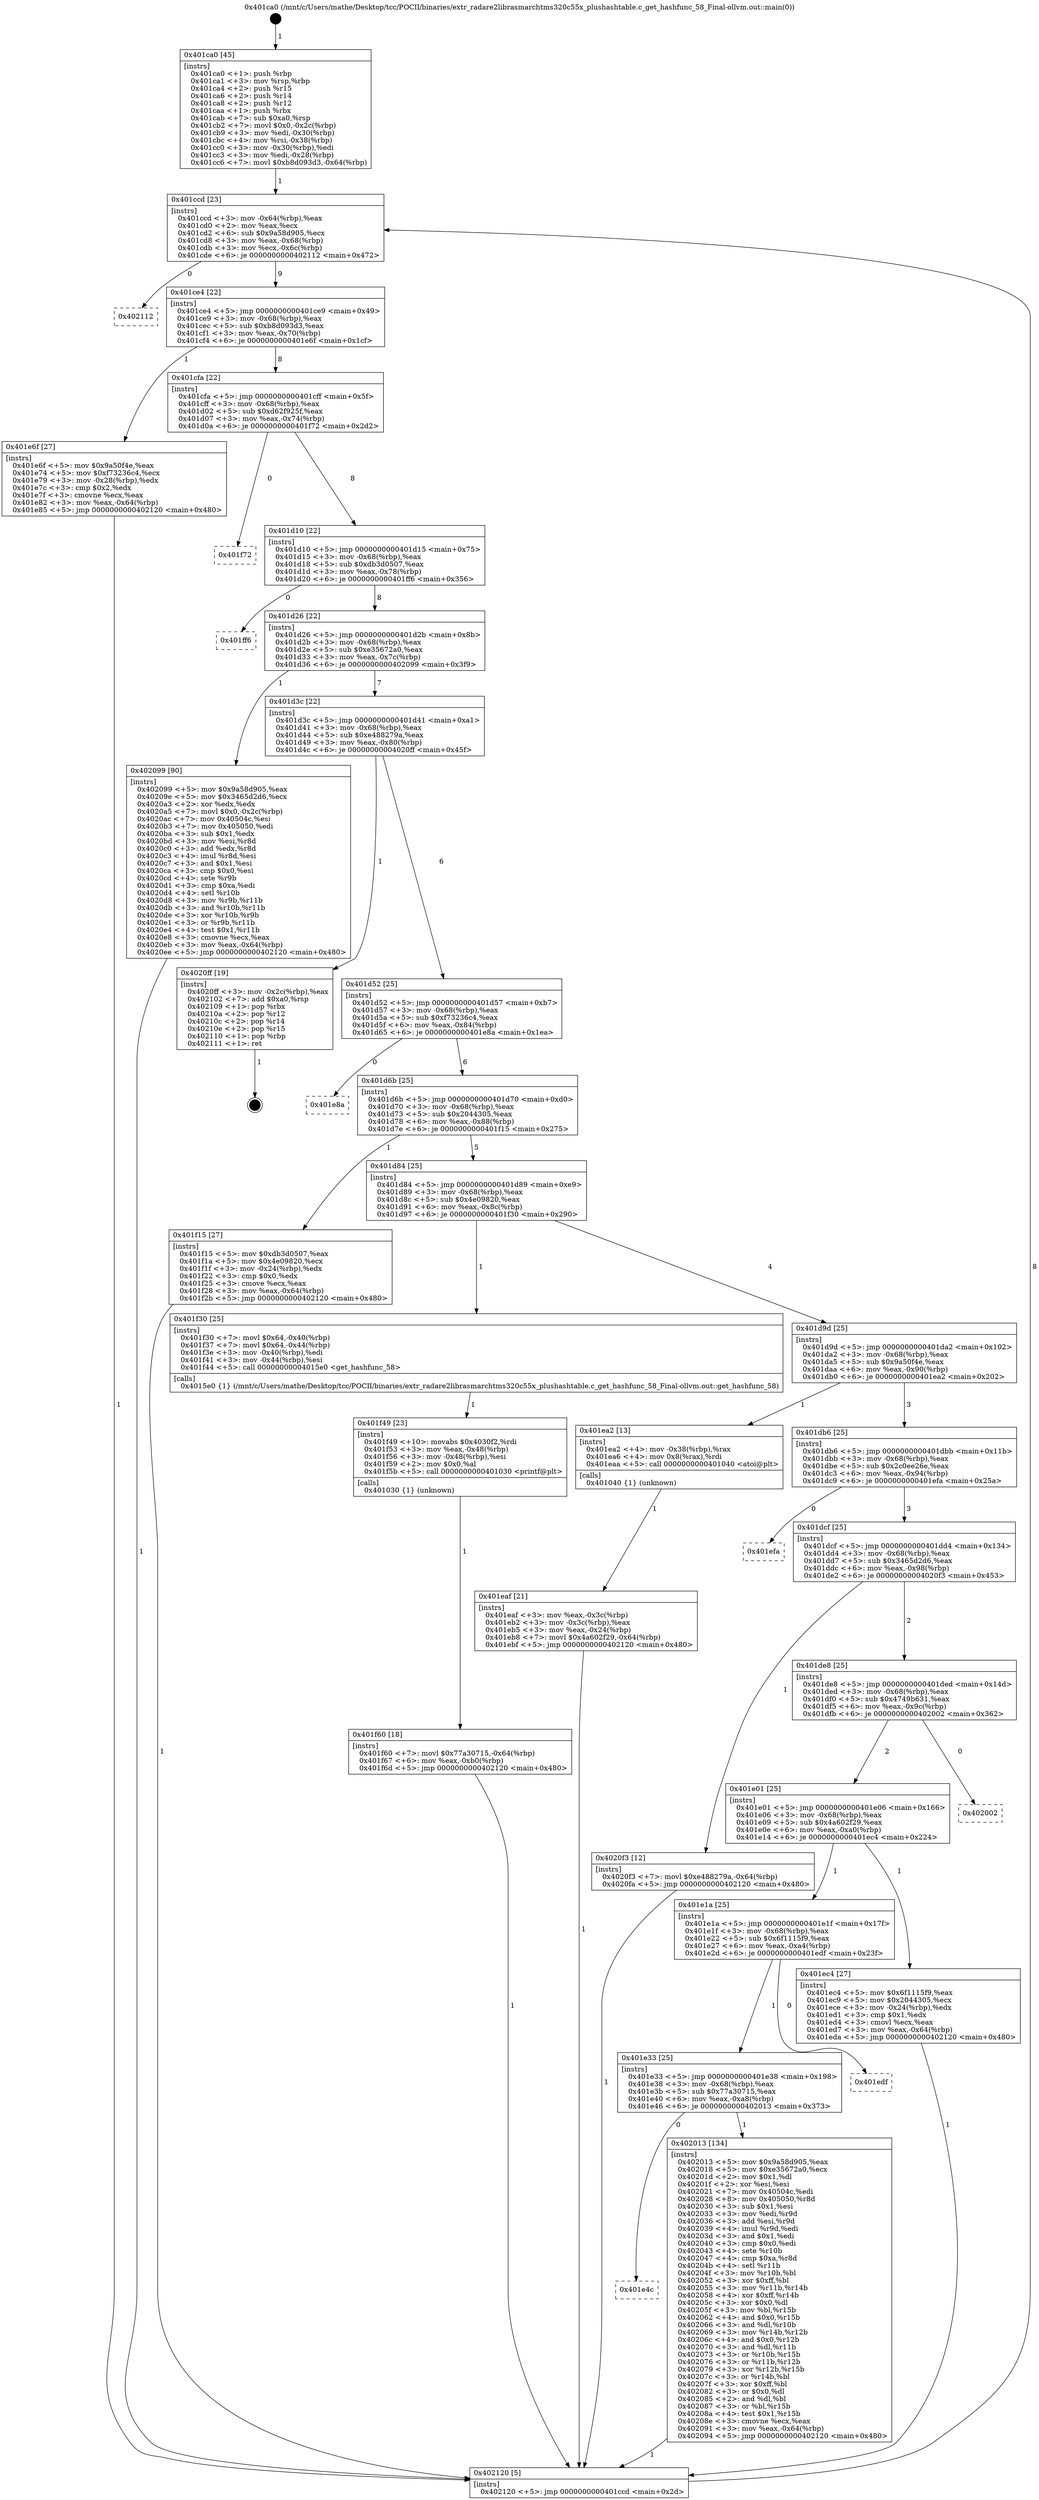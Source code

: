 digraph "0x401ca0" {
  label = "0x401ca0 (/mnt/c/Users/mathe/Desktop/tcc/POCII/binaries/extr_radare2librasmarchtms320c55x_plushashtable.c_get_hashfunc_58_Final-ollvm.out::main(0))"
  labelloc = "t"
  node[shape=record]

  Entry [label="",width=0.3,height=0.3,shape=circle,fillcolor=black,style=filled]
  "0x401ccd" [label="{
     0x401ccd [23]\l
     | [instrs]\l
     &nbsp;&nbsp;0x401ccd \<+3\>: mov -0x64(%rbp),%eax\l
     &nbsp;&nbsp;0x401cd0 \<+2\>: mov %eax,%ecx\l
     &nbsp;&nbsp;0x401cd2 \<+6\>: sub $0x9a58d905,%ecx\l
     &nbsp;&nbsp;0x401cd8 \<+3\>: mov %eax,-0x68(%rbp)\l
     &nbsp;&nbsp;0x401cdb \<+3\>: mov %ecx,-0x6c(%rbp)\l
     &nbsp;&nbsp;0x401cde \<+6\>: je 0000000000402112 \<main+0x472\>\l
  }"]
  "0x402112" [label="{
     0x402112\l
  }", style=dashed]
  "0x401ce4" [label="{
     0x401ce4 [22]\l
     | [instrs]\l
     &nbsp;&nbsp;0x401ce4 \<+5\>: jmp 0000000000401ce9 \<main+0x49\>\l
     &nbsp;&nbsp;0x401ce9 \<+3\>: mov -0x68(%rbp),%eax\l
     &nbsp;&nbsp;0x401cec \<+5\>: sub $0xb8d093d3,%eax\l
     &nbsp;&nbsp;0x401cf1 \<+3\>: mov %eax,-0x70(%rbp)\l
     &nbsp;&nbsp;0x401cf4 \<+6\>: je 0000000000401e6f \<main+0x1cf\>\l
  }"]
  Exit [label="",width=0.3,height=0.3,shape=circle,fillcolor=black,style=filled,peripheries=2]
  "0x401e6f" [label="{
     0x401e6f [27]\l
     | [instrs]\l
     &nbsp;&nbsp;0x401e6f \<+5\>: mov $0x9a50f4e,%eax\l
     &nbsp;&nbsp;0x401e74 \<+5\>: mov $0xf73236c4,%ecx\l
     &nbsp;&nbsp;0x401e79 \<+3\>: mov -0x28(%rbp),%edx\l
     &nbsp;&nbsp;0x401e7c \<+3\>: cmp $0x2,%edx\l
     &nbsp;&nbsp;0x401e7f \<+3\>: cmovne %ecx,%eax\l
     &nbsp;&nbsp;0x401e82 \<+3\>: mov %eax,-0x64(%rbp)\l
     &nbsp;&nbsp;0x401e85 \<+5\>: jmp 0000000000402120 \<main+0x480\>\l
  }"]
  "0x401cfa" [label="{
     0x401cfa [22]\l
     | [instrs]\l
     &nbsp;&nbsp;0x401cfa \<+5\>: jmp 0000000000401cff \<main+0x5f\>\l
     &nbsp;&nbsp;0x401cff \<+3\>: mov -0x68(%rbp),%eax\l
     &nbsp;&nbsp;0x401d02 \<+5\>: sub $0xd62f925f,%eax\l
     &nbsp;&nbsp;0x401d07 \<+3\>: mov %eax,-0x74(%rbp)\l
     &nbsp;&nbsp;0x401d0a \<+6\>: je 0000000000401f72 \<main+0x2d2\>\l
  }"]
  "0x402120" [label="{
     0x402120 [5]\l
     | [instrs]\l
     &nbsp;&nbsp;0x402120 \<+5\>: jmp 0000000000401ccd \<main+0x2d\>\l
  }"]
  "0x401ca0" [label="{
     0x401ca0 [45]\l
     | [instrs]\l
     &nbsp;&nbsp;0x401ca0 \<+1\>: push %rbp\l
     &nbsp;&nbsp;0x401ca1 \<+3\>: mov %rsp,%rbp\l
     &nbsp;&nbsp;0x401ca4 \<+2\>: push %r15\l
     &nbsp;&nbsp;0x401ca6 \<+2\>: push %r14\l
     &nbsp;&nbsp;0x401ca8 \<+2\>: push %r12\l
     &nbsp;&nbsp;0x401caa \<+1\>: push %rbx\l
     &nbsp;&nbsp;0x401cab \<+7\>: sub $0xa0,%rsp\l
     &nbsp;&nbsp;0x401cb2 \<+7\>: movl $0x0,-0x2c(%rbp)\l
     &nbsp;&nbsp;0x401cb9 \<+3\>: mov %edi,-0x30(%rbp)\l
     &nbsp;&nbsp;0x401cbc \<+4\>: mov %rsi,-0x38(%rbp)\l
     &nbsp;&nbsp;0x401cc0 \<+3\>: mov -0x30(%rbp),%edi\l
     &nbsp;&nbsp;0x401cc3 \<+3\>: mov %edi,-0x28(%rbp)\l
     &nbsp;&nbsp;0x401cc6 \<+7\>: movl $0xb8d093d3,-0x64(%rbp)\l
  }"]
  "0x401e4c" [label="{
     0x401e4c\l
  }", style=dashed]
  "0x401f72" [label="{
     0x401f72\l
  }", style=dashed]
  "0x401d10" [label="{
     0x401d10 [22]\l
     | [instrs]\l
     &nbsp;&nbsp;0x401d10 \<+5\>: jmp 0000000000401d15 \<main+0x75\>\l
     &nbsp;&nbsp;0x401d15 \<+3\>: mov -0x68(%rbp),%eax\l
     &nbsp;&nbsp;0x401d18 \<+5\>: sub $0xdb3d0507,%eax\l
     &nbsp;&nbsp;0x401d1d \<+3\>: mov %eax,-0x78(%rbp)\l
     &nbsp;&nbsp;0x401d20 \<+6\>: je 0000000000401ff6 \<main+0x356\>\l
  }"]
  "0x402013" [label="{
     0x402013 [134]\l
     | [instrs]\l
     &nbsp;&nbsp;0x402013 \<+5\>: mov $0x9a58d905,%eax\l
     &nbsp;&nbsp;0x402018 \<+5\>: mov $0xe35672a0,%ecx\l
     &nbsp;&nbsp;0x40201d \<+2\>: mov $0x1,%dl\l
     &nbsp;&nbsp;0x40201f \<+2\>: xor %esi,%esi\l
     &nbsp;&nbsp;0x402021 \<+7\>: mov 0x40504c,%edi\l
     &nbsp;&nbsp;0x402028 \<+8\>: mov 0x405050,%r8d\l
     &nbsp;&nbsp;0x402030 \<+3\>: sub $0x1,%esi\l
     &nbsp;&nbsp;0x402033 \<+3\>: mov %edi,%r9d\l
     &nbsp;&nbsp;0x402036 \<+3\>: add %esi,%r9d\l
     &nbsp;&nbsp;0x402039 \<+4\>: imul %r9d,%edi\l
     &nbsp;&nbsp;0x40203d \<+3\>: and $0x1,%edi\l
     &nbsp;&nbsp;0x402040 \<+3\>: cmp $0x0,%edi\l
     &nbsp;&nbsp;0x402043 \<+4\>: sete %r10b\l
     &nbsp;&nbsp;0x402047 \<+4\>: cmp $0xa,%r8d\l
     &nbsp;&nbsp;0x40204b \<+4\>: setl %r11b\l
     &nbsp;&nbsp;0x40204f \<+3\>: mov %r10b,%bl\l
     &nbsp;&nbsp;0x402052 \<+3\>: xor $0xff,%bl\l
     &nbsp;&nbsp;0x402055 \<+3\>: mov %r11b,%r14b\l
     &nbsp;&nbsp;0x402058 \<+4\>: xor $0xff,%r14b\l
     &nbsp;&nbsp;0x40205c \<+3\>: xor $0x0,%dl\l
     &nbsp;&nbsp;0x40205f \<+3\>: mov %bl,%r15b\l
     &nbsp;&nbsp;0x402062 \<+4\>: and $0x0,%r15b\l
     &nbsp;&nbsp;0x402066 \<+3\>: and %dl,%r10b\l
     &nbsp;&nbsp;0x402069 \<+3\>: mov %r14b,%r12b\l
     &nbsp;&nbsp;0x40206c \<+4\>: and $0x0,%r12b\l
     &nbsp;&nbsp;0x402070 \<+3\>: and %dl,%r11b\l
     &nbsp;&nbsp;0x402073 \<+3\>: or %r10b,%r15b\l
     &nbsp;&nbsp;0x402076 \<+3\>: or %r11b,%r12b\l
     &nbsp;&nbsp;0x402079 \<+3\>: xor %r12b,%r15b\l
     &nbsp;&nbsp;0x40207c \<+3\>: or %r14b,%bl\l
     &nbsp;&nbsp;0x40207f \<+3\>: xor $0xff,%bl\l
     &nbsp;&nbsp;0x402082 \<+3\>: or $0x0,%dl\l
     &nbsp;&nbsp;0x402085 \<+2\>: and %dl,%bl\l
     &nbsp;&nbsp;0x402087 \<+3\>: or %bl,%r15b\l
     &nbsp;&nbsp;0x40208a \<+4\>: test $0x1,%r15b\l
     &nbsp;&nbsp;0x40208e \<+3\>: cmovne %ecx,%eax\l
     &nbsp;&nbsp;0x402091 \<+3\>: mov %eax,-0x64(%rbp)\l
     &nbsp;&nbsp;0x402094 \<+5\>: jmp 0000000000402120 \<main+0x480\>\l
  }"]
  "0x401ff6" [label="{
     0x401ff6\l
  }", style=dashed]
  "0x401d26" [label="{
     0x401d26 [22]\l
     | [instrs]\l
     &nbsp;&nbsp;0x401d26 \<+5\>: jmp 0000000000401d2b \<main+0x8b\>\l
     &nbsp;&nbsp;0x401d2b \<+3\>: mov -0x68(%rbp),%eax\l
     &nbsp;&nbsp;0x401d2e \<+5\>: sub $0xe35672a0,%eax\l
     &nbsp;&nbsp;0x401d33 \<+3\>: mov %eax,-0x7c(%rbp)\l
     &nbsp;&nbsp;0x401d36 \<+6\>: je 0000000000402099 \<main+0x3f9\>\l
  }"]
  "0x401e33" [label="{
     0x401e33 [25]\l
     | [instrs]\l
     &nbsp;&nbsp;0x401e33 \<+5\>: jmp 0000000000401e38 \<main+0x198\>\l
     &nbsp;&nbsp;0x401e38 \<+3\>: mov -0x68(%rbp),%eax\l
     &nbsp;&nbsp;0x401e3b \<+5\>: sub $0x77a30715,%eax\l
     &nbsp;&nbsp;0x401e40 \<+6\>: mov %eax,-0xa8(%rbp)\l
     &nbsp;&nbsp;0x401e46 \<+6\>: je 0000000000402013 \<main+0x373\>\l
  }"]
  "0x402099" [label="{
     0x402099 [90]\l
     | [instrs]\l
     &nbsp;&nbsp;0x402099 \<+5\>: mov $0x9a58d905,%eax\l
     &nbsp;&nbsp;0x40209e \<+5\>: mov $0x3465d2d6,%ecx\l
     &nbsp;&nbsp;0x4020a3 \<+2\>: xor %edx,%edx\l
     &nbsp;&nbsp;0x4020a5 \<+7\>: movl $0x0,-0x2c(%rbp)\l
     &nbsp;&nbsp;0x4020ac \<+7\>: mov 0x40504c,%esi\l
     &nbsp;&nbsp;0x4020b3 \<+7\>: mov 0x405050,%edi\l
     &nbsp;&nbsp;0x4020ba \<+3\>: sub $0x1,%edx\l
     &nbsp;&nbsp;0x4020bd \<+3\>: mov %esi,%r8d\l
     &nbsp;&nbsp;0x4020c0 \<+3\>: add %edx,%r8d\l
     &nbsp;&nbsp;0x4020c3 \<+4\>: imul %r8d,%esi\l
     &nbsp;&nbsp;0x4020c7 \<+3\>: and $0x1,%esi\l
     &nbsp;&nbsp;0x4020ca \<+3\>: cmp $0x0,%esi\l
     &nbsp;&nbsp;0x4020cd \<+4\>: sete %r9b\l
     &nbsp;&nbsp;0x4020d1 \<+3\>: cmp $0xa,%edi\l
     &nbsp;&nbsp;0x4020d4 \<+4\>: setl %r10b\l
     &nbsp;&nbsp;0x4020d8 \<+3\>: mov %r9b,%r11b\l
     &nbsp;&nbsp;0x4020db \<+3\>: and %r10b,%r11b\l
     &nbsp;&nbsp;0x4020de \<+3\>: xor %r10b,%r9b\l
     &nbsp;&nbsp;0x4020e1 \<+3\>: or %r9b,%r11b\l
     &nbsp;&nbsp;0x4020e4 \<+4\>: test $0x1,%r11b\l
     &nbsp;&nbsp;0x4020e8 \<+3\>: cmovne %ecx,%eax\l
     &nbsp;&nbsp;0x4020eb \<+3\>: mov %eax,-0x64(%rbp)\l
     &nbsp;&nbsp;0x4020ee \<+5\>: jmp 0000000000402120 \<main+0x480\>\l
  }"]
  "0x401d3c" [label="{
     0x401d3c [22]\l
     | [instrs]\l
     &nbsp;&nbsp;0x401d3c \<+5\>: jmp 0000000000401d41 \<main+0xa1\>\l
     &nbsp;&nbsp;0x401d41 \<+3\>: mov -0x68(%rbp),%eax\l
     &nbsp;&nbsp;0x401d44 \<+5\>: sub $0xe488279a,%eax\l
     &nbsp;&nbsp;0x401d49 \<+3\>: mov %eax,-0x80(%rbp)\l
     &nbsp;&nbsp;0x401d4c \<+6\>: je 00000000004020ff \<main+0x45f\>\l
  }"]
  "0x401edf" [label="{
     0x401edf\l
  }", style=dashed]
  "0x4020ff" [label="{
     0x4020ff [19]\l
     | [instrs]\l
     &nbsp;&nbsp;0x4020ff \<+3\>: mov -0x2c(%rbp),%eax\l
     &nbsp;&nbsp;0x402102 \<+7\>: add $0xa0,%rsp\l
     &nbsp;&nbsp;0x402109 \<+1\>: pop %rbx\l
     &nbsp;&nbsp;0x40210a \<+2\>: pop %r12\l
     &nbsp;&nbsp;0x40210c \<+2\>: pop %r14\l
     &nbsp;&nbsp;0x40210e \<+2\>: pop %r15\l
     &nbsp;&nbsp;0x402110 \<+1\>: pop %rbp\l
     &nbsp;&nbsp;0x402111 \<+1\>: ret\l
  }"]
  "0x401d52" [label="{
     0x401d52 [25]\l
     | [instrs]\l
     &nbsp;&nbsp;0x401d52 \<+5\>: jmp 0000000000401d57 \<main+0xb7\>\l
     &nbsp;&nbsp;0x401d57 \<+3\>: mov -0x68(%rbp),%eax\l
     &nbsp;&nbsp;0x401d5a \<+5\>: sub $0xf73236c4,%eax\l
     &nbsp;&nbsp;0x401d5f \<+6\>: mov %eax,-0x84(%rbp)\l
     &nbsp;&nbsp;0x401d65 \<+6\>: je 0000000000401e8a \<main+0x1ea\>\l
  }"]
  "0x401f60" [label="{
     0x401f60 [18]\l
     | [instrs]\l
     &nbsp;&nbsp;0x401f60 \<+7\>: movl $0x77a30715,-0x64(%rbp)\l
     &nbsp;&nbsp;0x401f67 \<+6\>: mov %eax,-0xb0(%rbp)\l
     &nbsp;&nbsp;0x401f6d \<+5\>: jmp 0000000000402120 \<main+0x480\>\l
  }"]
  "0x401e8a" [label="{
     0x401e8a\l
  }", style=dashed]
  "0x401d6b" [label="{
     0x401d6b [25]\l
     | [instrs]\l
     &nbsp;&nbsp;0x401d6b \<+5\>: jmp 0000000000401d70 \<main+0xd0\>\l
     &nbsp;&nbsp;0x401d70 \<+3\>: mov -0x68(%rbp),%eax\l
     &nbsp;&nbsp;0x401d73 \<+5\>: sub $0x2044305,%eax\l
     &nbsp;&nbsp;0x401d78 \<+6\>: mov %eax,-0x88(%rbp)\l
     &nbsp;&nbsp;0x401d7e \<+6\>: je 0000000000401f15 \<main+0x275\>\l
  }"]
  "0x401f49" [label="{
     0x401f49 [23]\l
     | [instrs]\l
     &nbsp;&nbsp;0x401f49 \<+10\>: movabs $0x4030f2,%rdi\l
     &nbsp;&nbsp;0x401f53 \<+3\>: mov %eax,-0x48(%rbp)\l
     &nbsp;&nbsp;0x401f56 \<+3\>: mov -0x48(%rbp),%esi\l
     &nbsp;&nbsp;0x401f59 \<+2\>: mov $0x0,%al\l
     &nbsp;&nbsp;0x401f5b \<+5\>: call 0000000000401030 \<printf@plt\>\l
     | [calls]\l
     &nbsp;&nbsp;0x401030 \{1\} (unknown)\l
  }"]
  "0x401f15" [label="{
     0x401f15 [27]\l
     | [instrs]\l
     &nbsp;&nbsp;0x401f15 \<+5\>: mov $0xdb3d0507,%eax\l
     &nbsp;&nbsp;0x401f1a \<+5\>: mov $0x4e09820,%ecx\l
     &nbsp;&nbsp;0x401f1f \<+3\>: mov -0x24(%rbp),%edx\l
     &nbsp;&nbsp;0x401f22 \<+3\>: cmp $0x0,%edx\l
     &nbsp;&nbsp;0x401f25 \<+3\>: cmove %ecx,%eax\l
     &nbsp;&nbsp;0x401f28 \<+3\>: mov %eax,-0x64(%rbp)\l
     &nbsp;&nbsp;0x401f2b \<+5\>: jmp 0000000000402120 \<main+0x480\>\l
  }"]
  "0x401d84" [label="{
     0x401d84 [25]\l
     | [instrs]\l
     &nbsp;&nbsp;0x401d84 \<+5\>: jmp 0000000000401d89 \<main+0xe9\>\l
     &nbsp;&nbsp;0x401d89 \<+3\>: mov -0x68(%rbp),%eax\l
     &nbsp;&nbsp;0x401d8c \<+5\>: sub $0x4e09820,%eax\l
     &nbsp;&nbsp;0x401d91 \<+6\>: mov %eax,-0x8c(%rbp)\l
     &nbsp;&nbsp;0x401d97 \<+6\>: je 0000000000401f30 \<main+0x290\>\l
  }"]
  "0x401e1a" [label="{
     0x401e1a [25]\l
     | [instrs]\l
     &nbsp;&nbsp;0x401e1a \<+5\>: jmp 0000000000401e1f \<main+0x17f\>\l
     &nbsp;&nbsp;0x401e1f \<+3\>: mov -0x68(%rbp),%eax\l
     &nbsp;&nbsp;0x401e22 \<+5\>: sub $0x6f1115f9,%eax\l
     &nbsp;&nbsp;0x401e27 \<+6\>: mov %eax,-0xa4(%rbp)\l
     &nbsp;&nbsp;0x401e2d \<+6\>: je 0000000000401edf \<main+0x23f\>\l
  }"]
  "0x401f30" [label="{
     0x401f30 [25]\l
     | [instrs]\l
     &nbsp;&nbsp;0x401f30 \<+7\>: movl $0x64,-0x40(%rbp)\l
     &nbsp;&nbsp;0x401f37 \<+7\>: movl $0x64,-0x44(%rbp)\l
     &nbsp;&nbsp;0x401f3e \<+3\>: mov -0x40(%rbp),%edi\l
     &nbsp;&nbsp;0x401f41 \<+3\>: mov -0x44(%rbp),%esi\l
     &nbsp;&nbsp;0x401f44 \<+5\>: call 00000000004015e0 \<get_hashfunc_58\>\l
     | [calls]\l
     &nbsp;&nbsp;0x4015e0 \{1\} (/mnt/c/Users/mathe/Desktop/tcc/POCII/binaries/extr_radare2librasmarchtms320c55x_plushashtable.c_get_hashfunc_58_Final-ollvm.out::get_hashfunc_58)\l
  }"]
  "0x401d9d" [label="{
     0x401d9d [25]\l
     | [instrs]\l
     &nbsp;&nbsp;0x401d9d \<+5\>: jmp 0000000000401da2 \<main+0x102\>\l
     &nbsp;&nbsp;0x401da2 \<+3\>: mov -0x68(%rbp),%eax\l
     &nbsp;&nbsp;0x401da5 \<+5\>: sub $0x9a50f4e,%eax\l
     &nbsp;&nbsp;0x401daa \<+6\>: mov %eax,-0x90(%rbp)\l
     &nbsp;&nbsp;0x401db0 \<+6\>: je 0000000000401ea2 \<main+0x202\>\l
  }"]
  "0x401ec4" [label="{
     0x401ec4 [27]\l
     | [instrs]\l
     &nbsp;&nbsp;0x401ec4 \<+5\>: mov $0x6f1115f9,%eax\l
     &nbsp;&nbsp;0x401ec9 \<+5\>: mov $0x2044305,%ecx\l
     &nbsp;&nbsp;0x401ece \<+3\>: mov -0x24(%rbp),%edx\l
     &nbsp;&nbsp;0x401ed1 \<+3\>: cmp $0x1,%edx\l
     &nbsp;&nbsp;0x401ed4 \<+3\>: cmovl %ecx,%eax\l
     &nbsp;&nbsp;0x401ed7 \<+3\>: mov %eax,-0x64(%rbp)\l
     &nbsp;&nbsp;0x401eda \<+5\>: jmp 0000000000402120 \<main+0x480\>\l
  }"]
  "0x401ea2" [label="{
     0x401ea2 [13]\l
     | [instrs]\l
     &nbsp;&nbsp;0x401ea2 \<+4\>: mov -0x38(%rbp),%rax\l
     &nbsp;&nbsp;0x401ea6 \<+4\>: mov 0x8(%rax),%rdi\l
     &nbsp;&nbsp;0x401eaa \<+5\>: call 0000000000401040 \<atoi@plt\>\l
     | [calls]\l
     &nbsp;&nbsp;0x401040 \{1\} (unknown)\l
  }"]
  "0x401db6" [label="{
     0x401db6 [25]\l
     | [instrs]\l
     &nbsp;&nbsp;0x401db6 \<+5\>: jmp 0000000000401dbb \<main+0x11b\>\l
     &nbsp;&nbsp;0x401dbb \<+3\>: mov -0x68(%rbp),%eax\l
     &nbsp;&nbsp;0x401dbe \<+5\>: sub $0x2c0ee26e,%eax\l
     &nbsp;&nbsp;0x401dc3 \<+6\>: mov %eax,-0x94(%rbp)\l
     &nbsp;&nbsp;0x401dc9 \<+6\>: je 0000000000401efa \<main+0x25a\>\l
  }"]
  "0x401eaf" [label="{
     0x401eaf [21]\l
     | [instrs]\l
     &nbsp;&nbsp;0x401eaf \<+3\>: mov %eax,-0x3c(%rbp)\l
     &nbsp;&nbsp;0x401eb2 \<+3\>: mov -0x3c(%rbp),%eax\l
     &nbsp;&nbsp;0x401eb5 \<+3\>: mov %eax,-0x24(%rbp)\l
     &nbsp;&nbsp;0x401eb8 \<+7\>: movl $0x4a602f29,-0x64(%rbp)\l
     &nbsp;&nbsp;0x401ebf \<+5\>: jmp 0000000000402120 \<main+0x480\>\l
  }"]
  "0x401e01" [label="{
     0x401e01 [25]\l
     | [instrs]\l
     &nbsp;&nbsp;0x401e01 \<+5\>: jmp 0000000000401e06 \<main+0x166\>\l
     &nbsp;&nbsp;0x401e06 \<+3\>: mov -0x68(%rbp),%eax\l
     &nbsp;&nbsp;0x401e09 \<+5\>: sub $0x4a602f29,%eax\l
     &nbsp;&nbsp;0x401e0e \<+6\>: mov %eax,-0xa0(%rbp)\l
     &nbsp;&nbsp;0x401e14 \<+6\>: je 0000000000401ec4 \<main+0x224\>\l
  }"]
  "0x401efa" [label="{
     0x401efa\l
  }", style=dashed]
  "0x401dcf" [label="{
     0x401dcf [25]\l
     | [instrs]\l
     &nbsp;&nbsp;0x401dcf \<+5\>: jmp 0000000000401dd4 \<main+0x134\>\l
     &nbsp;&nbsp;0x401dd4 \<+3\>: mov -0x68(%rbp),%eax\l
     &nbsp;&nbsp;0x401dd7 \<+5\>: sub $0x3465d2d6,%eax\l
     &nbsp;&nbsp;0x401ddc \<+6\>: mov %eax,-0x98(%rbp)\l
     &nbsp;&nbsp;0x401de2 \<+6\>: je 00000000004020f3 \<main+0x453\>\l
  }"]
  "0x402002" [label="{
     0x402002\l
  }", style=dashed]
  "0x4020f3" [label="{
     0x4020f3 [12]\l
     | [instrs]\l
     &nbsp;&nbsp;0x4020f3 \<+7\>: movl $0xe488279a,-0x64(%rbp)\l
     &nbsp;&nbsp;0x4020fa \<+5\>: jmp 0000000000402120 \<main+0x480\>\l
  }"]
  "0x401de8" [label="{
     0x401de8 [25]\l
     | [instrs]\l
     &nbsp;&nbsp;0x401de8 \<+5\>: jmp 0000000000401ded \<main+0x14d\>\l
     &nbsp;&nbsp;0x401ded \<+3\>: mov -0x68(%rbp),%eax\l
     &nbsp;&nbsp;0x401df0 \<+5\>: sub $0x4749b631,%eax\l
     &nbsp;&nbsp;0x401df5 \<+6\>: mov %eax,-0x9c(%rbp)\l
     &nbsp;&nbsp;0x401dfb \<+6\>: je 0000000000402002 \<main+0x362\>\l
  }"]
  Entry -> "0x401ca0" [label=" 1"]
  "0x401ccd" -> "0x402112" [label=" 0"]
  "0x401ccd" -> "0x401ce4" [label=" 9"]
  "0x4020ff" -> Exit [label=" 1"]
  "0x401ce4" -> "0x401e6f" [label=" 1"]
  "0x401ce4" -> "0x401cfa" [label=" 8"]
  "0x401e6f" -> "0x402120" [label=" 1"]
  "0x401ca0" -> "0x401ccd" [label=" 1"]
  "0x402120" -> "0x401ccd" [label=" 8"]
  "0x4020f3" -> "0x402120" [label=" 1"]
  "0x401cfa" -> "0x401f72" [label=" 0"]
  "0x401cfa" -> "0x401d10" [label=" 8"]
  "0x402099" -> "0x402120" [label=" 1"]
  "0x401d10" -> "0x401ff6" [label=" 0"]
  "0x401d10" -> "0x401d26" [label=" 8"]
  "0x402013" -> "0x402120" [label=" 1"]
  "0x401d26" -> "0x402099" [label=" 1"]
  "0x401d26" -> "0x401d3c" [label=" 7"]
  "0x401e33" -> "0x402013" [label=" 1"]
  "0x401d3c" -> "0x4020ff" [label=" 1"]
  "0x401d3c" -> "0x401d52" [label=" 6"]
  "0x401e33" -> "0x401e4c" [label=" 0"]
  "0x401d52" -> "0x401e8a" [label=" 0"]
  "0x401d52" -> "0x401d6b" [label=" 6"]
  "0x401e1a" -> "0x401edf" [label=" 0"]
  "0x401d6b" -> "0x401f15" [label=" 1"]
  "0x401d6b" -> "0x401d84" [label=" 5"]
  "0x401e1a" -> "0x401e33" [label=" 1"]
  "0x401d84" -> "0x401f30" [label=" 1"]
  "0x401d84" -> "0x401d9d" [label=" 4"]
  "0x401f60" -> "0x402120" [label=" 1"]
  "0x401d9d" -> "0x401ea2" [label=" 1"]
  "0x401d9d" -> "0x401db6" [label=" 3"]
  "0x401ea2" -> "0x401eaf" [label=" 1"]
  "0x401eaf" -> "0x402120" [label=" 1"]
  "0x401f49" -> "0x401f60" [label=" 1"]
  "0x401db6" -> "0x401efa" [label=" 0"]
  "0x401db6" -> "0x401dcf" [label=" 3"]
  "0x401f15" -> "0x402120" [label=" 1"]
  "0x401dcf" -> "0x4020f3" [label=" 1"]
  "0x401dcf" -> "0x401de8" [label=" 2"]
  "0x401ec4" -> "0x402120" [label=" 1"]
  "0x401de8" -> "0x402002" [label=" 0"]
  "0x401de8" -> "0x401e01" [label=" 2"]
  "0x401f30" -> "0x401f49" [label=" 1"]
  "0x401e01" -> "0x401ec4" [label=" 1"]
  "0x401e01" -> "0x401e1a" [label=" 1"]
}
